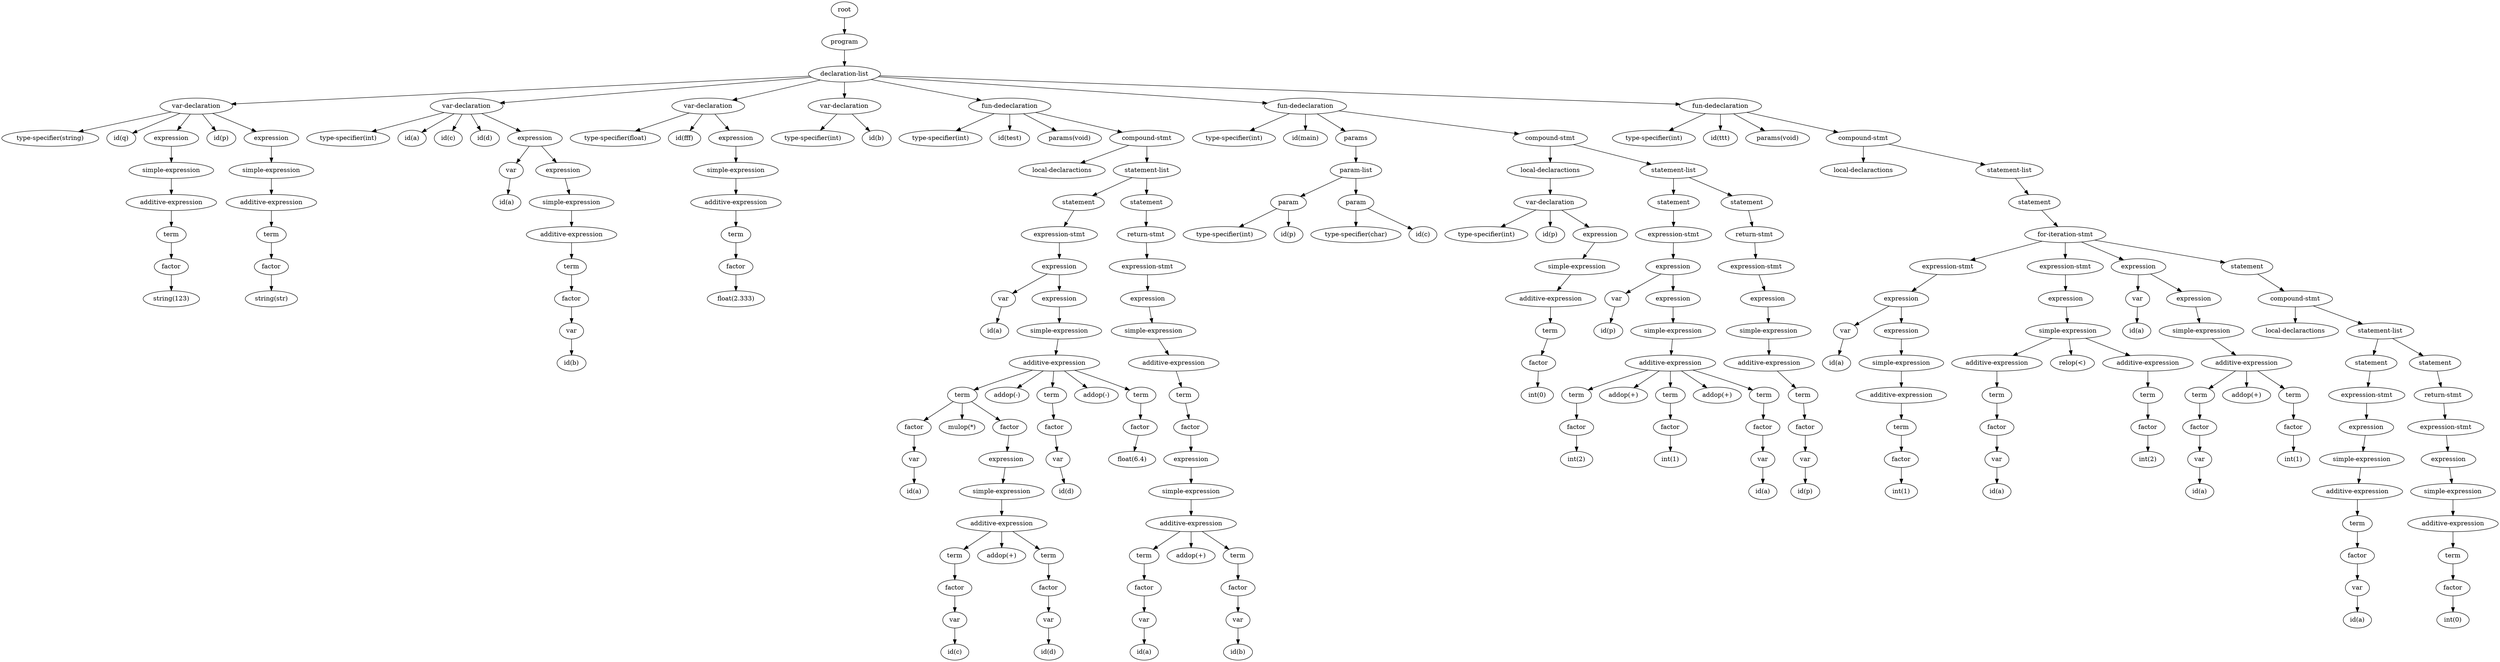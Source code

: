 digraph G {
1461760 [label="root"]
1461520[label="program"]
1461760 -> 1461520
1461936[label="declaration-list"]
1461520 -> 1461936
1463104[label="var-declaration"]
1461936 -> 1463104
1463280[label="type-specifier(string)"]
1463104 -> 1463280
1462032[label="id(q)"]
1463104 -> 1462032
1463376[label="expression"]
1463104 -> 1463376
1463472[label="simple-expression"]
1463376 -> 1463472
1463568[label="additive-expression"]
1463472 -> 1463568
1464192[label="term"]
1463568 -> 1464192
1464368[label="factor"]
1464192 -> 1464368
1464544[label="string(123)"]
1464368 -> 1464544
1464640[label="id(p)"]
1463104 -> 1464640
1464736[label="expression"]
1463104 -> 1464736
1464832[label="simple-expression"]
1464736 -> 1464832
1464928[label="additive-expression"]
1464832 -> 1464928
1465456[label="term"]
1464928 -> 1465456
1465632[label="factor"]
1465456 -> 1465632
1465808[label="string(str)"]
1465632 -> 1465808
1465904[label="var-declaration"]
1461936 -> 1465904
1466000[label="type-specifier(int)"]
1465904 -> 1466000
1466384[label="id(a)"]
1465904 -> 1466384
1466480[label="id(c)"]
1465904 -> 1466480
1466096[label="id(d)"]
1465904 -> 1466096
1466192[label="expression"]
1465904 -> 1466192
1467344[label="var"]
1466192 -> 1467344
1467520[label="id(a)"]
1467344 -> 1467520
1467616[label="expression"]
1466192 -> 1467616
1467712[label="simple-expression"]
1467616 -> 1467712
1468080[label="additive-expression"]
1467712 -> 1468080
1468400[label="term"]
1468080 -> 1468400
1468576[label="factor"]
1468400 -> 1468576
1467808[label="var"]
1468576 -> 1467808
1467984[label="id(b)"]
1467808 -> 1467984
1468176[label="var-declaration"]
1461936 -> 1468176
1468272[label="type-specifier(float)"]
1468176 -> 1468272
1468752[label="id(fff)"]
1468176 -> 1468752
1469408[label="expression"]
1468176 -> 1469408
1468848[label="simple-expression"]
1469408 -> 1468848
1468944[label="additive-expression"]
1468848 -> 1468944
1469904[label="term"]
1468944 -> 1469904
1470080[label="factor"]
1469904 -> 1470080
1470256[label="float(2.333)"]
1470080 -> 1470256
1469504[label="var-declaration"]
1461936 -> 1469504
1470432[label="type-specifier(int)"]
1469504 -> 1470432
1470832[label="id(b)"]
1469504 -> 1470832
1470928[label="fun-dedeclaration"]
1461936 -> 1470928
1470528[label="type-specifier(int)"]
1470928 -> 1470528
1470624[label="id(test)"]
1470928 -> 1470624
1471232[label="params(void)"]
1470928 -> 1471232
1471712[label="compound-stmt"]
1470928 -> 1471712
1471808[label="local-declaractions"]
1471712 -> 1471808
1471984[label="statement-list"]
1471712 -> 1471984
1472160[label="statement"]
1471984 -> 1472160
1472512[label="expression-stmt"]
1472160 -> 1472512
1472688[label="expression"]
1472512 -> 1472688
1473040[label="var"]
1472688 -> 1473040
1473216[label="id(a)"]
1473040 -> 1473216
1473312[label="expression"]
1472688 -> 1473312
1473408[label="simple-expression"]
1473312 -> 1473408
1473856[label="additive-expression"]
1473408 -> 1473856
1474176[label="term"]
1473856 -> 1474176
1474352[label="factor"]
1474176 -> 1474352
1473584[label="var"]
1474352 -> 1473584
1473760[label="id(a)"]
1473584 -> 1473760
1474528[label="mulop(*)"]
1474176 -> 1474528
1473952[label="factor"]
1474176 -> 1473952
1474704[label="expression"]
1473952 -> 1474704
1474880[label="simple-expression"]
1474704 -> 1474880
1475056[label="additive-expression"]
1474880 -> 1475056
1475856[label="term"]
1475056 -> 1475856
1475952[label="factor"]
1475856 -> 1475952
1475264[label="var"]
1475952 -> 1475264
1475440[label="id(c)"]
1475264 -> 1475440
1476128[label="addop(+)"]
1475056 -> 1476128
1476224[label="term"]
1475056 -> 1476224
1476544[label="factor"]
1476224 -> 1476544
1476720[label="var"]
1476544 -> 1476720
1476896[label="id(d)"]
1476720 -> 1476896
1476320[label="addop(-)"]
1473856 -> 1476320
1476992[label="term"]
1473856 -> 1476992
1477472[label="factor"]
1476992 -> 1477472
1477648[label="var"]
1477472 -> 1477648
1477824[label="id(d)"]
1477648 -> 1477824
1477088[label="addop(-)"]
1473856 -> 1477088
1478400[label="term"]
1473856 -> 1478400
1477920[label="factor"]
1478400 -> 1477920
1478576[label="float(6.4)"]
1477920 -> 1478576
1478672[label="statement"]
1471984 -> 1478672
1478768[label="return-stmt"]
1478672 -> 1478768
1478864[label="expression-stmt"]
1478768 -> 1478864
1479152[label="expression"]
1478864 -> 1479152
1479568[label="simple-expression"]
1479152 -> 1479568
1479664[label="additive-expression"]
1479568 -> 1479664
1479840[label="term"]
1479664 -> 1479840
1480016[label="factor"]
1479840 -> 1480016
1479408[label="expression"]
1480016 -> 1479408
1480272[label="simple-expression"]
1479408 -> 1480272
1480368[label="additive-expression"]
1480272 -> 1480368
1481264[label="term"]
1480368 -> 1481264
1481360[label="factor"]
1481264 -> 1481360
1480672[label="var"]
1481360 -> 1480672
1480848[label="id(a)"]
1480672 -> 1480848
1481536[label="addop(+)"]
1480368 -> 1481536
1481632[label="term"]
1480368 -> 1481632
1481952[label="factor"]
1481632 -> 1481952
1482128[label="var"]
1481952 -> 1482128
1482304[label="id(b)"]
1482128 -> 1482304
1481728[label="fun-dedeclaration"]
1461936 -> 1481728
1482480[label="type-specifier(int)"]
1481728 -> 1482480
1482880[label="id(main)"]
1481728 -> 1482880
1482976[label="params"]
1481728 -> 1482976
1482576[label="param-list"]
1482976 -> 1482576
1482672[label="param"]
1482576 -> 1482672
1483600[label="type-specifier(int)"]
1482672 -> 1483600
1483696[label="id(p)"]
1482672 -> 1483696
1484096[label="param"]
1482576 -> 1484096
1483792[label="type-specifier(char)"]
1484096 -> 1483792
1483888[label="id(c)"]
1484096 -> 1483888
1484192[label="compound-stmt"]
1481728 -> 1484192
1484816[label="local-declaractions"]
1484192 -> 1484816
1484496[label="var-declaration"]
1484816 -> 1484496
1485216[label="type-specifier(int)"]
1484496 -> 1485216
1484912[label="id(p)"]
1484496 -> 1484912
1485312[label="expression"]
1484496 -> 1485312
1485408[label="simple-expression"]
1485312 -> 1485408
1485952[label="additive-expression"]
1485408 -> 1485952
1486128[label="term"]
1485952 -> 1486128
1486304[label="factor"]
1486128 -> 1486304
1486480[label="int(0)"]
1486304 -> 1486480
1486576[label="statement-list"]
1484192 -> 1486576
1486672[label="statement"]
1486576 -> 1486672
1487056[label="expression-stmt"]
1486672 -> 1487056
1487232[label="expression"]
1487056 -> 1487232
1487584[label="var"]
1487232 -> 1487584
1487760[label="id(p)"]
1487584 -> 1487760
1486848[label="expression"]
1487232 -> 1486848
1487936[label="simple-expression"]
1486848 -> 1487936
1488112[label="additive-expression"]
1487936 -> 1488112
1488288[label="term"]
1488112 -> 1488288
1488464[label="factor"]
1488288 -> 1488464
1488640[label="int(2)"]
1488464 -> 1488640
1488736[label="addop(+)"]
1488112 -> 1488736
1488832[label="term"]
1488112 -> 1488832
1489296[label="factor"]
1488832 -> 1489296
1489392[label="int(1)"]
1489296 -> 1489392
1489488[label="addop(+)"]
1488112 -> 1489488
1489584[label="term"]
1488112 -> 1489584
1490048[label="factor"]
1489584 -> 1490048
1490144[label="var"]
1490048 -> 1490144
1490320[label="id(a)"]
1490144 -> 1490320
1490416[label="statement"]
1486576 -> 1490416
1490512[label="return-stmt"]
1490416 -> 1490512
1490608[label="expression-stmt"]
1490512 -> 1490608
1490896[label="expression"]
1490608 -> 1490896
1491312[label="simple-expression"]
1490896 -> 1491312
1491680[label="additive-expression"]
1491312 -> 1491680
1492000[label="term"]
1491680 -> 1492000
1492176[label="factor"]
1492000 -> 1492176
1491408[label="var"]
1492176 -> 1491408
1491584[label="id(p)"]
1491408 -> 1491584
1491776[label="fun-dedeclaration"]
1461936 -> 1491776
1491872[label="type-specifier(int)"]
1491776 -> 1491872
1492592[label="id(ttt)"]
1491776 -> 1492592
1492992[label="params(void)"]
1491776 -> 1492992
1492768[label="compound-stmt"]
1491776 -> 1492768
1493088[label="local-declaractions"]
1492768 -> 1493088
1493264[label="statement-list"]
1492768 -> 1493264
1493648[label="statement"]
1493264 -> 1493648
1493824[label="for-iteration-stmt"]
1493648 -> 1493824
1493440[label="expression-stmt"]
1493824 -> 1493440
1493536[label="expression"]
1493440 -> 1493536
1494496[label="var"]
1493536 -> 1494496
1494672[label="id(a)"]
1494496 -> 1494672
1494768[label="expression"]
1493536 -> 1494768
1494864[label="simple-expression"]
1494768 -> 1494864
1495040[label="additive-expression"]
1494864 -> 1495040
1495216[label="term"]
1495040 -> 1495216
1495392[label="factor"]
1495216 -> 1495392
1495568[label="int(1)"]
1495392 -> 1495568
1495664[label="expression-stmt"]
1493824 -> 1495664
1495760[label="expression"]
1495664 -> 1495760
1496144[label="simple-expression"]
1495760 -> 1496144
1495936[label="additive-expression"]
1496144 -> 1495936
1496912[label="term"]
1495936 -> 1496912
1497008[label="factor"]
1496912 -> 1497008
1496320[label="var"]
1497008 -> 1496320
1496496[label="id(a)"]
1496320 -> 1496496
1497184[label="relop(<)"]
1496144 -> 1497184
1497280[label="additive-expression"]
1496144 -> 1497280
1497600[label="term"]
1497280 -> 1497600
1497776[label="factor"]
1497600 -> 1497776
1497952[label="int(2)"]
1497776 -> 1497952
1497376[label="expression"]
1493824 -> 1497376
1498528[label="var"]
1497376 -> 1498528
1498704[label="id(a)"]
1498528 -> 1498704
1498800[label="expression"]
1497376 -> 1498800
1498896[label="simple-expression"]
1498800 -> 1498896
1499264[label="additive-expression"]
1498896 -> 1499264
1499584[label="term"]
1499264 -> 1499584
1499760[label="factor"]
1499584 -> 1499760
1498992[label="var"]
1499760 -> 1498992
1499168[label="id(a)"]
1498992 -> 1499168
1499936[label="addop(+)"]
1499264 -> 1499936
1499360[label="term"]
1499264 -> 1499360
1500352[label="factor"]
1499360 -> 1500352
1500448[label="int(1)"]
1500352 -> 1500448
1500544[label="statement"]
1493824 -> 1500544
1500640[label="compound-stmt"]
1500544 -> 1500640
1500816[label="local-declaractions"]
1500640 -> 1500816
1500992[label="statement-list"]
1500640 -> 1500992
1501168[label="statement"]
1500992 -> 1501168
1501504[label="expression-stmt"]
1501168 -> 1501504
1501680[label="expression"]
1501504 -> 1501680
1501856[label="simple-expression"]
1501680 -> 1501856
1502304[label="additive-expression"]
1501856 -> 1502304
1502624[label="term"]
1502304 -> 1502624
1502800[label="factor"]
1502624 -> 1502800
1502032[label="var"]
1502800 -> 1502032
1502208[label="id(a)"]
1502032 -> 1502208
1502400[label="statement"]
1500992 -> 1502400
1502496[label="return-stmt"]
1502400 -> 1502496
1503056[label="expression-stmt"]
1502496 -> 1503056
7668000[label="expression"]
1503056 -> 7668000
7668400[label="simple-expression"]
7668000 -> 7668400
7668576[label="additive-expression"]
7668400 -> 7668576
7668752[label="term"]
7668576 -> 7668752
7668928[label="factor"]
7668752 -> 7668928
7669104[label="int(0)"]
7668928 -> 7669104
}